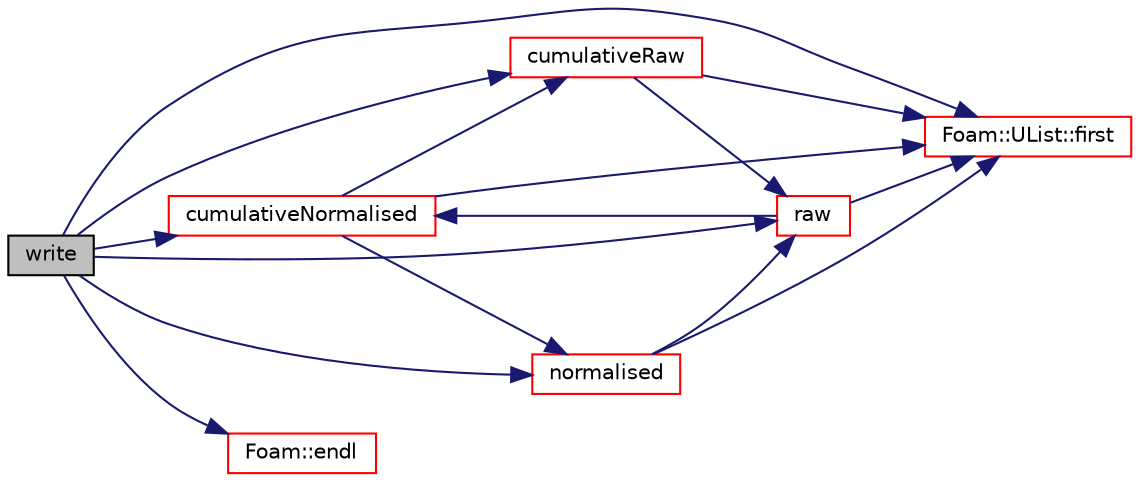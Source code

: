 digraph "write"
{
  bgcolor="transparent";
  edge [fontname="Helvetica",fontsize="10",labelfontname="Helvetica",labelfontsize="10"];
  node [fontname="Helvetica",fontsize="10",shape=record];
  rankdir="LR";
  Node1 [label="write",height=0.2,width=0.4,color="black", fillcolor="grey75", style="filled", fontcolor="black"];
  Node1 -> Node2 [color="midnightblue",fontsize="10",style="solid",fontname="Helvetica"];
  Node2 [label="cumulativeNormalised",height=0.2,width=0.4,color="red",URL="$a00567.html#a1f298c5b073878aa3669d18c3881ce5e",tooltip="Return the cumulative normalised distribution and. "];
  Node2 -> Node3 [color="midnightblue",fontsize="10",style="solid",fontname="Helvetica"];
  Node3 [label="cumulativeRaw",height=0.2,width=0.4,color="red",URL="$a00567.html#a37c9b55d1b1f888db4ebc5fa58dd0885",tooltip="Return the cumulative total bin weights and integration. "];
  Node3 -> Node4 [color="midnightblue",fontsize="10",style="solid",fontname="Helvetica"];
  Node4 [label="Foam::UList::first",height=0.2,width=0.4,color="red",URL="$a02849.html#a1c9828bc3de9502754d944c95a2ce0d9",tooltip="Return the first element of the list. "];
  Node3 -> Node5 [color="midnightblue",fontsize="10",style="solid",fontname="Helvetica"];
  Node5 [label="raw",height=0.2,width=0.4,color="red",URL="$a00567.html#a534e886fbc527191f1449a00238be6b3",tooltip="Return the distribution of the total bin weights. "];
  Node5 -> Node2 [color="midnightblue",fontsize="10",style="solid",fontname="Helvetica"];
  Node5 -> Node4 [color="midnightblue",fontsize="10",style="solid",fontname="Helvetica"];
  Node2 -> Node4 [color="midnightblue",fontsize="10",style="solid",fontname="Helvetica"];
  Node2 -> Node6 [color="midnightblue",fontsize="10",style="solid",fontname="Helvetica"];
  Node6 [label="normalised",height=0.2,width=0.4,color="red",URL="$a00567.html#a0d37b28f72f3671726fd61a4959e4740",tooltip="Return the normalised distribution (probability density) "];
  Node6 -> Node4 [color="midnightblue",fontsize="10",style="solid",fontname="Helvetica"];
  Node6 -> Node5 [color="midnightblue",fontsize="10",style="solid",fontname="Helvetica"];
  Node1 -> Node3 [color="midnightblue",fontsize="10",style="solid",fontname="Helvetica"];
  Node1 -> Node7 [color="midnightblue",fontsize="10",style="solid",fontname="Helvetica"];
  Node7 [label="Foam::endl",height=0.2,width=0.4,color="red",URL="$a10936.html#a2db8fe02a0d3909e9351bb4275b23ce4",tooltip="Add newline and flush stream. "];
  Node1 -> Node4 [color="midnightblue",fontsize="10",style="solid",fontname="Helvetica"];
  Node1 -> Node6 [color="midnightblue",fontsize="10",style="solid",fontname="Helvetica"];
  Node1 -> Node5 [color="midnightblue",fontsize="10",style="solid",fontname="Helvetica"];
}
